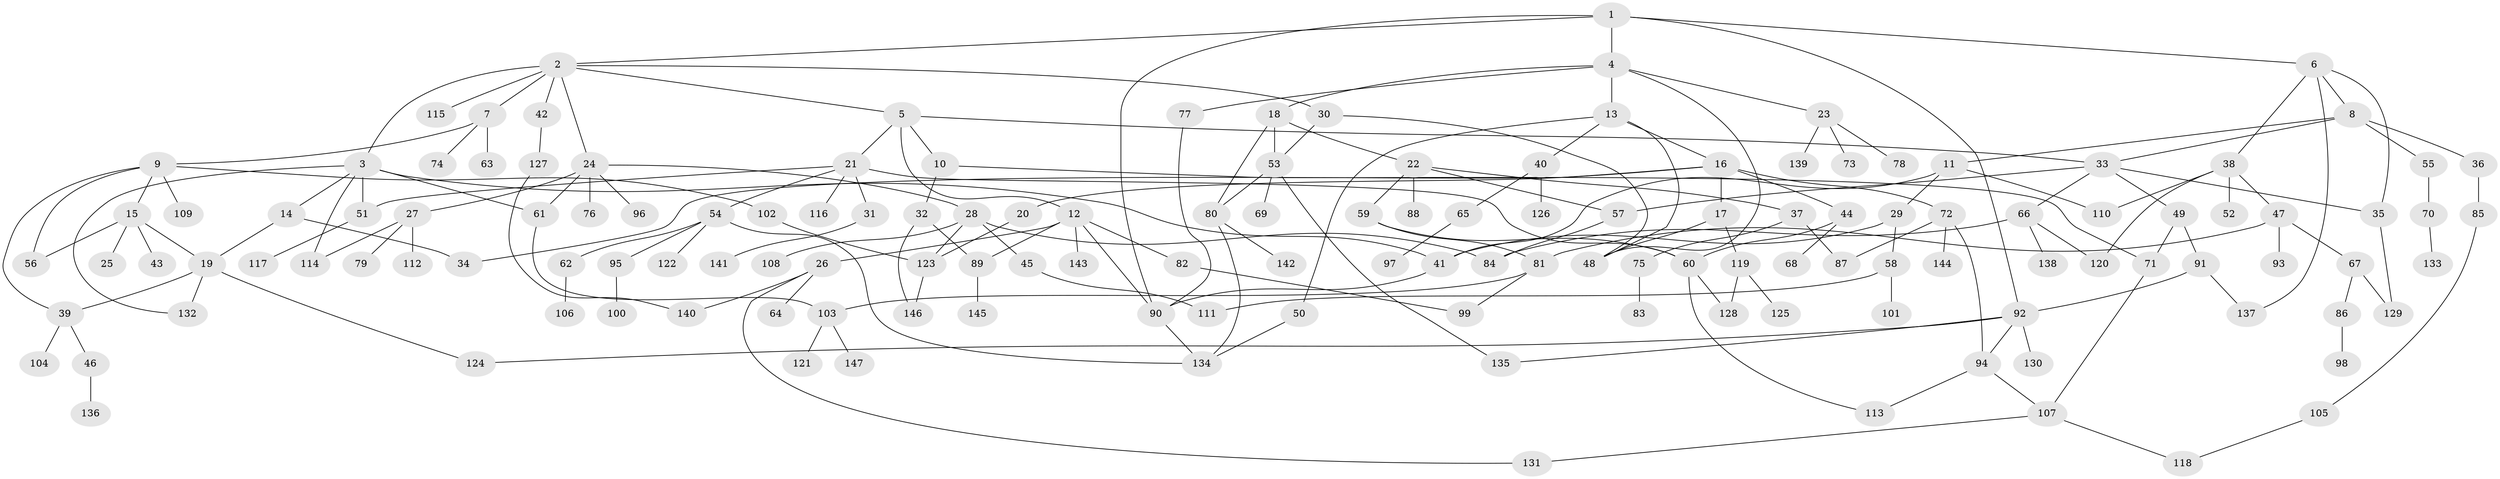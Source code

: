 // coarse degree distribution, {6: 0.13333333333333333, 5: 0.13333333333333333, 4: 0.2222222222222222, 1: 0.15555555555555556, 2: 0.24444444444444444, 3: 0.044444444444444446, 8: 0.022222222222222223, 12: 0.022222222222222223, 7: 0.022222222222222223}
// Generated by graph-tools (version 1.1) at 2025/36/03/04/25 23:36:14]
// undirected, 147 vertices, 198 edges
graph export_dot {
  node [color=gray90,style=filled];
  1;
  2;
  3;
  4;
  5;
  6;
  7;
  8;
  9;
  10;
  11;
  12;
  13;
  14;
  15;
  16;
  17;
  18;
  19;
  20;
  21;
  22;
  23;
  24;
  25;
  26;
  27;
  28;
  29;
  30;
  31;
  32;
  33;
  34;
  35;
  36;
  37;
  38;
  39;
  40;
  41;
  42;
  43;
  44;
  45;
  46;
  47;
  48;
  49;
  50;
  51;
  52;
  53;
  54;
  55;
  56;
  57;
  58;
  59;
  60;
  61;
  62;
  63;
  64;
  65;
  66;
  67;
  68;
  69;
  70;
  71;
  72;
  73;
  74;
  75;
  76;
  77;
  78;
  79;
  80;
  81;
  82;
  83;
  84;
  85;
  86;
  87;
  88;
  89;
  90;
  91;
  92;
  93;
  94;
  95;
  96;
  97;
  98;
  99;
  100;
  101;
  102;
  103;
  104;
  105;
  106;
  107;
  108;
  109;
  110;
  111;
  112;
  113;
  114;
  115;
  116;
  117;
  118;
  119;
  120;
  121;
  122;
  123;
  124;
  125;
  126;
  127;
  128;
  129;
  130;
  131;
  132;
  133;
  134;
  135;
  136;
  137;
  138;
  139;
  140;
  141;
  142;
  143;
  144;
  145;
  146;
  147;
  1 -- 2;
  1 -- 4;
  1 -- 6;
  1 -- 92;
  1 -- 90;
  2 -- 3;
  2 -- 5;
  2 -- 7;
  2 -- 24;
  2 -- 30;
  2 -- 42;
  2 -- 115;
  3 -- 14;
  3 -- 61;
  3 -- 114;
  3 -- 51;
  3 -- 41;
  3 -- 132;
  4 -- 13;
  4 -- 18;
  4 -- 23;
  4 -- 48;
  4 -- 77;
  5 -- 10;
  5 -- 12;
  5 -- 21;
  5 -- 33;
  6 -- 8;
  6 -- 38;
  6 -- 35;
  6 -- 137;
  7 -- 9;
  7 -- 63;
  7 -- 74;
  8 -- 11;
  8 -- 36;
  8 -- 55;
  8 -- 33;
  9 -- 15;
  9 -- 39;
  9 -- 102;
  9 -- 109;
  9 -- 56;
  10 -- 32;
  10 -- 71;
  11 -- 29;
  11 -- 41;
  11 -- 110;
  12 -- 26;
  12 -- 82;
  12 -- 143;
  12 -- 90;
  12 -- 89;
  13 -- 16;
  13 -- 40;
  13 -- 50;
  13 -- 48;
  14 -- 19;
  14 -- 34;
  15 -- 25;
  15 -- 43;
  15 -- 56;
  15 -- 19;
  16 -- 17;
  16 -- 20;
  16 -- 34;
  16 -- 44;
  16 -- 72;
  17 -- 119;
  17 -- 48;
  18 -- 22;
  18 -- 53;
  18 -- 80;
  19 -- 124;
  19 -- 132;
  19 -- 39;
  20 -- 123;
  21 -- 31;
  21 -- 51;
  21 -- 54;
  21 -- 60;
  21 -- 116;
  22 -- 37;
  22 -- 57;
  22 -- 59;
  22 -- 88;
  23 -- 73;
  23 -- 78;
  23 -- 139;
  24 -- 27;
  24 -- 28;
  24 -- 76;
  24 -- 96;
  24 -- 61;
  26 -- 64;
  26 -- 131;
  26 -- 140;
  27 -- 79;
  27 -- 112;
  27 -- 114;
  28 -- 45;
  28 -- 108;
  28 -- 84;
  28 -- 123;
  29 -- 58;
  29 -- 41;
  30 -- 48;
  30 -- 53;
  31 -- 141;
  32 -- 89;
  32 -- 146;
  33 -- 35;
  33 -- 49;
  33 -- 66;
  33 -- 57;
  35 -- 129;
  36 -- 85;
  37 -- 75;
  37 -- 87;
  38 -- 47;
  38 -- 52;
  38 -- 120;
  38 -- 110;
  39 -- 46;
  39 -- 104;
  40 -- 65;
  40 -- 126;
  41 -- 90;
  42 -- 127;
  44 -- 68;
  44 -- 60;
  45 -- 111;
  46 -- 136;
  47 -- 67;
  47 -- 81;
  47 -- 93;
  49 -- 71;
  49 -- 91;
  50 -- 134;
  51 -- 117;
  53 -- 69;
  53 -- 80;
  53 -- 135;
  54 -- 62;
  54 -- 95;
  54 -- 122;
  54 -- 134;
  55 -- 70;
  57 -- 84;
  58 -- 101;
  58 -- 111;
  59 -- 81;
  59 -- 60;
  60 -- 113;
  60 -- 128;
  61 -- 103;
  62 -- 106;
  65 -- 97;
  66 -- 120;
  66 -- 138;
  66 -- 84;
  67 -- 86;
  67 -- 129;
  70 -- 133;
  71 -- 107;
  72 -- 87;
  72 -- 94;
  72 -- 144;
  75 -- 83;
  77 -- 90;
  80 -- 142;
  80 -- 134;
  81 -- 99;
  81 -- 103;
  82 -- 99;
  85 -- 105;
  86 -- 98;
  89 -- 145;
  90 -- 134;
  91 -- 137;
  91 -- 92;
  92 -- 130;
  92 -- 94;
  92 -- 135;
  92 -- 124;
  94 -- 113;
  94 -- 107;
  95 -- 100;
  102 -- 123;
  103 -- 121;
  103 -- 147;
  105 -- 118;
  107 -- 131;
  107 -- 118;
  119 -- 125;
  119 -- 128;
  123 -- 146;
  127 -- 140;
}
